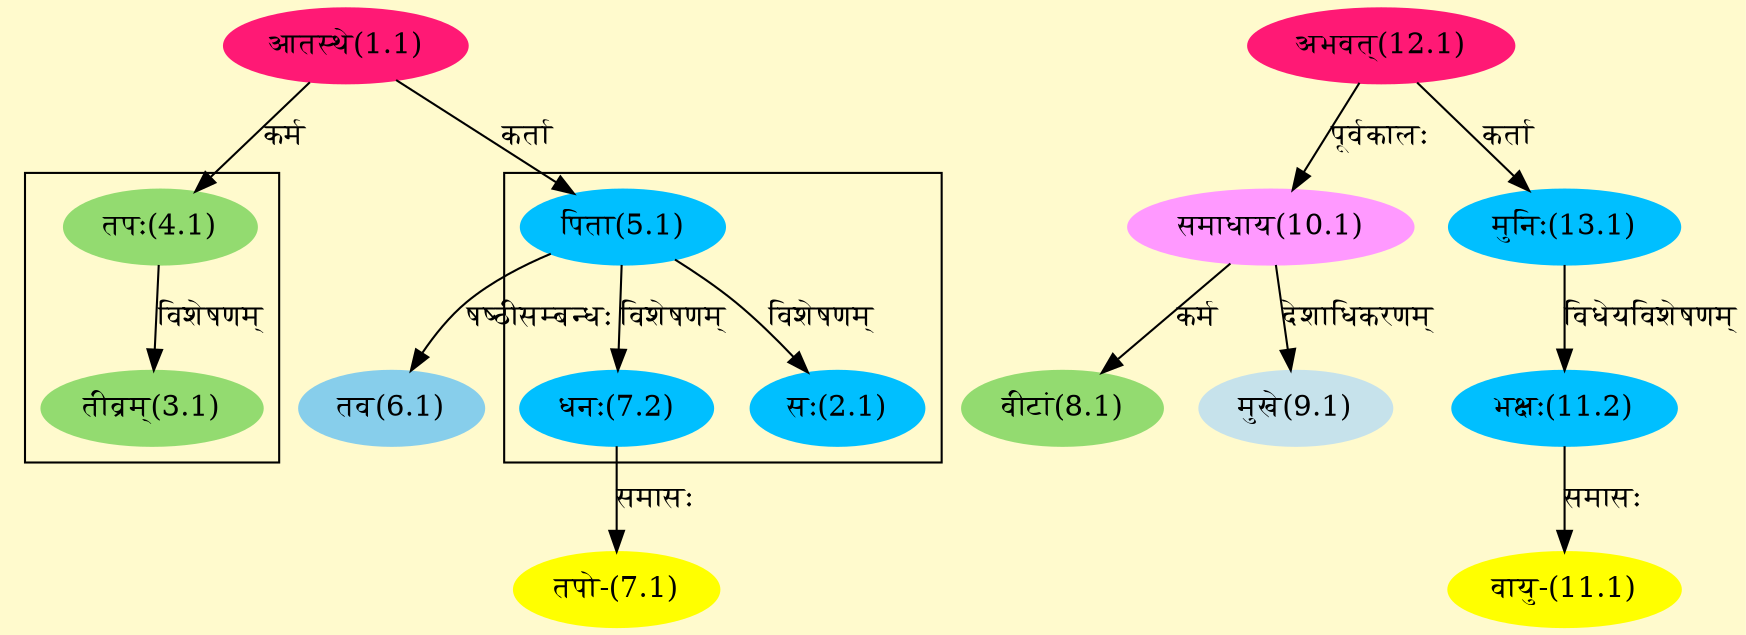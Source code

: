 digraph G{
rankdir=BT;
 compound=true;
 bgcolor="lemonchiffon1";

subgraph cluster_1{
Node2_1 [style=filled, color="#00BFFF" label = "सः(2.1)"]
Node5_1 [style=filled, color="#00BFFF" label = "पिता(5.1)"]
Node7_2 [style=filled, color="#00BFFF" label = "धनः(7.2)"]

}

subgraph cluster_2{
Node3_1 [style=filled, color="#93DB70" label = "तीव्रम्(3.1)"]
Node4_1 [style=filled, color="#93DB70" label = "तपः(4.1)"]

}
Node1_1 [style=filled, color="#FF1975" label = "आतस्थे(1.1)"]
Node5_1 [style=filled, color="#00BFFF" label = "पिता(5.1)"]
Node4_1 [style=filled, color="#93DB70" label = "तपः(4.1)"]
Node6_1 [style=filled, color="#87CEEB" label = "तव(6.1)"]
Node7_1 [style=filled, color="#FFFF00" label = "तपो-(7.1)"]
Node7_2 [style=filled, color="#00BFFF" label = "धनः(7.2)"]
Node8_1 [style=filled, color="#93DB70" label = "वीटां(8.1)"]
Node10_1 [style=filled, color="#FF99FF" label = "समाधाय(10.1)"]
Node9_1 [style=filled, color="#C6E2EB" label = "मुखे(9.1)"]
Node12_1 [style=filled, color="#FF1975" label = "अभवत्(12.1)"]
Node11_1 [style=filled, color="#FFFF00" label = "वायु-(11.1)"]
Node11_2 [style=filled, color="#00BFFF" label = "भक्षः(11.2)"]
Node13_1 [style=filled, color="#00BFFF" label = "मुनिः(13.1)"]
/* Start of Relations section */

Node2_1 -> Node5_1 [  label="विशेषणम्"  dir="back" ]
Node3_1 -> Node4_1 [  label="विशेषणम्"  dir="back" ]
Node4_1 -> Node1_1 [  label="कर्म"  dir="back" ]
Node5_1 -> Node1_1 [  label="कर्ता"  dir="back" ]
Node6_1 -> Node5_1 [  label="षष्ठीसम्बन्धः"  dir="back" ]
Node7_1 -> Node7_2 [  label="समासः"  dir="back" ]
Node7_2 -> Node5_1 [  label="विशेषणम्"  dir="back" ]
Node8_1 -> Node10_1 [  label="कर्म"  dir="back" ]
Node9_1 -> Node10_1 [  label="देशाधिकरणम्"  dir="back" ]
Node10_1 -> Node12_1 [  label="पूर्वकालः"  dir="back" ]
Node11_1 -> Node11_2 [  label="समासः"  dir="back" ]
Node11_2 -> Node13_1 [  label="विधेयविशेषणम्"  dir="back" ]
Node13_1 -> Node12_1 [  label="कर्ता"  dir="back" ]
}

